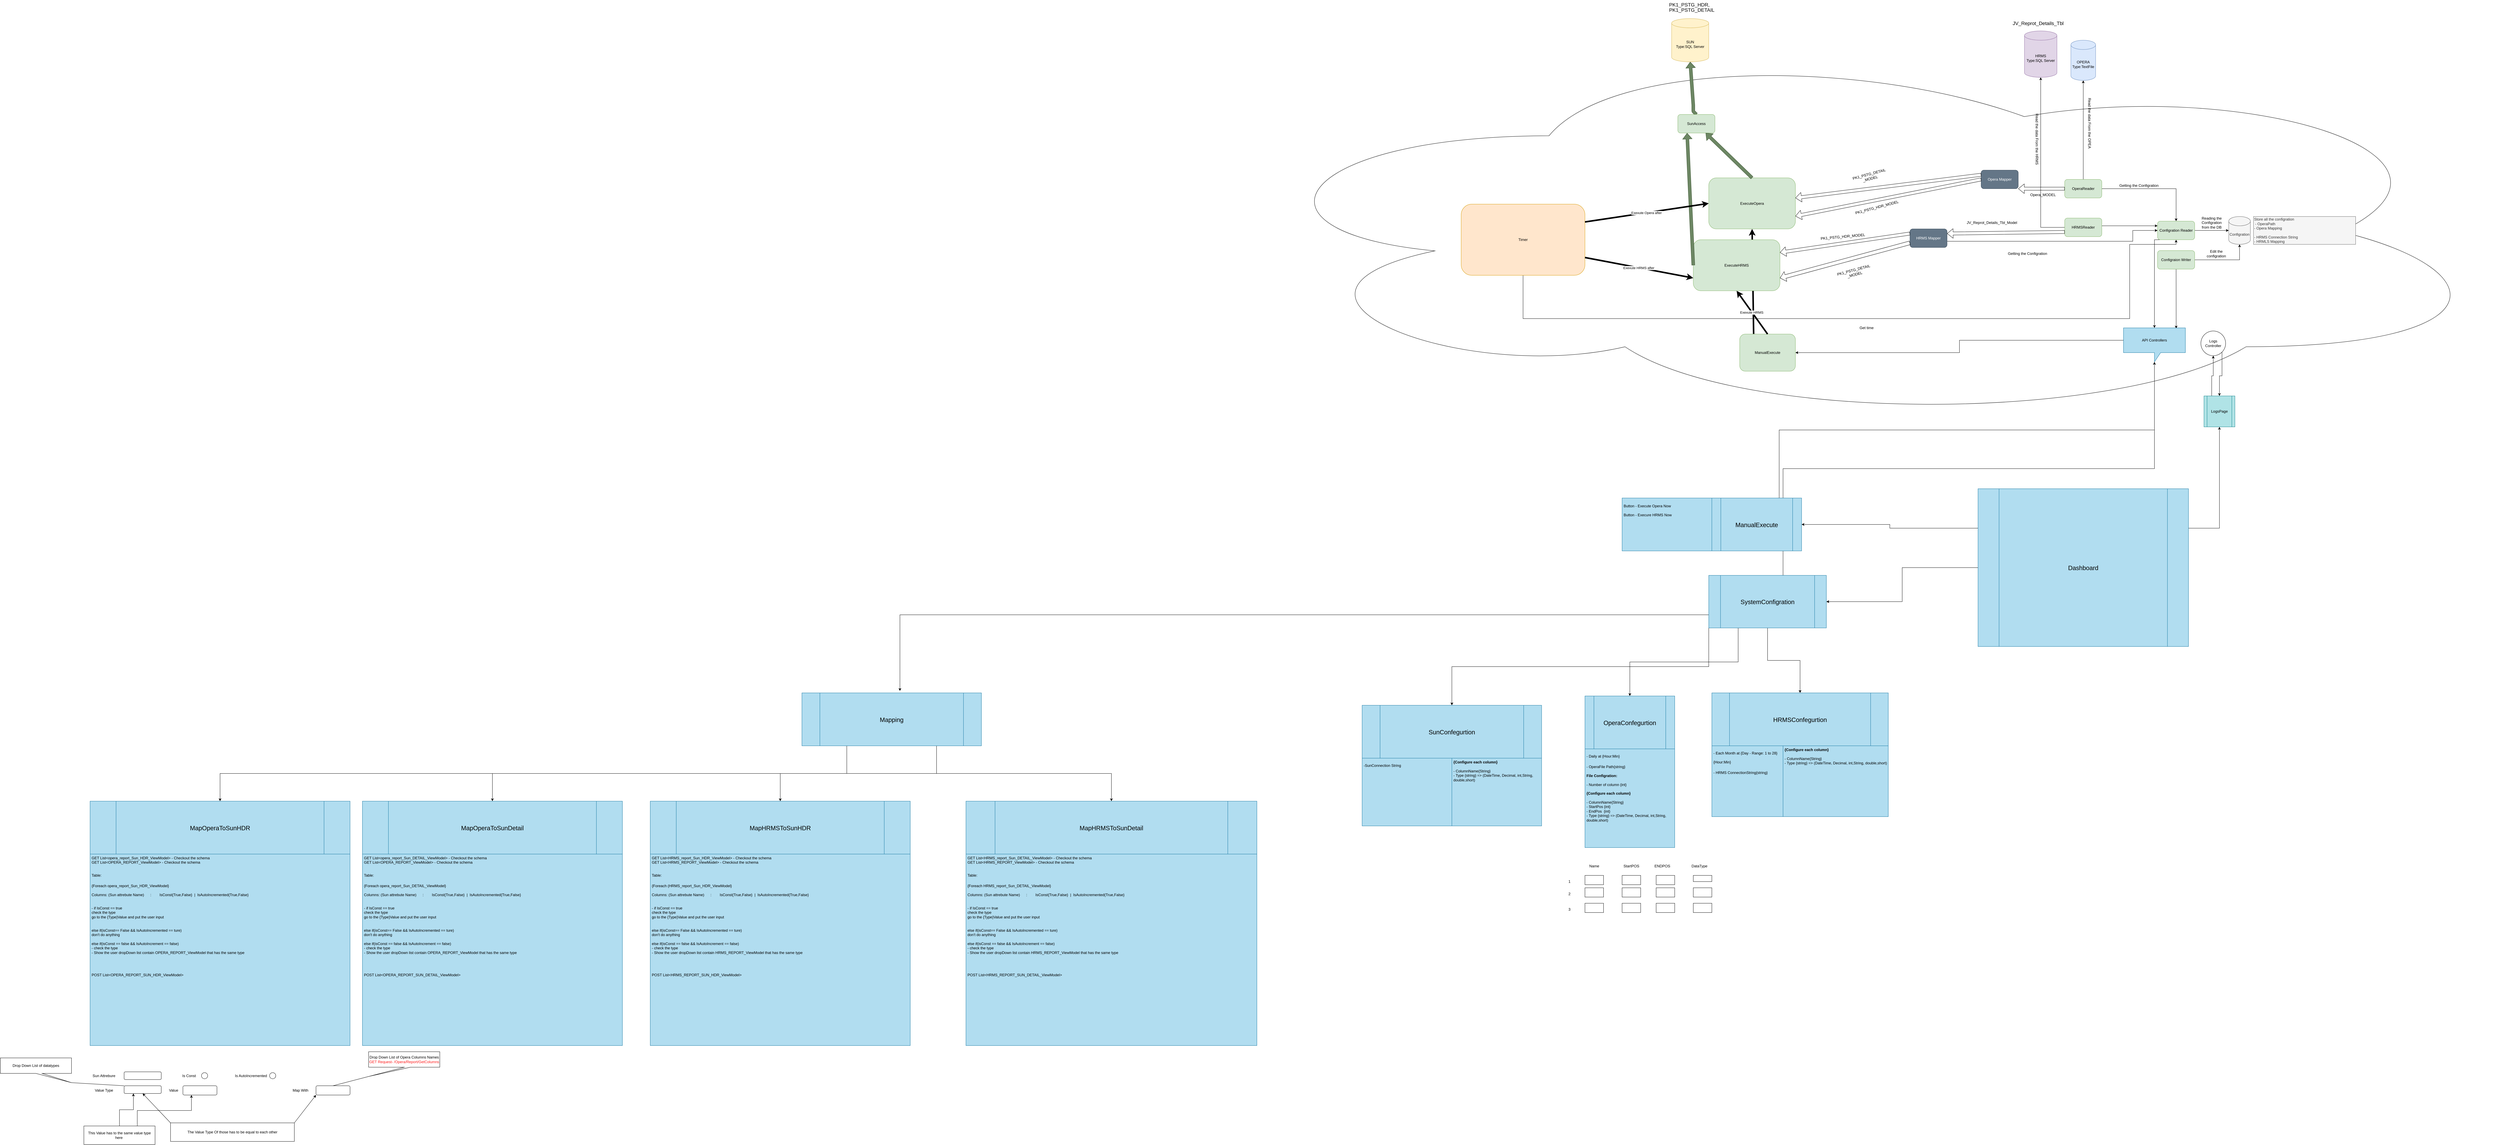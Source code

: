 <mxfile version="14.5.1" type="device"><diagram id="SkZ8xKbfMHvKanueeey8" name="Page-1"><mxGraphModel dx="11673" dy="6014" grid="1" gridSize="10" guides="1" tooltips="1" connect="1" arrows="1" fold="1" page="1" pageScale="1" pageWidth="5000" pageHeight="5000" math="0" shadow="0"><root><mxCell id="0"/><mxCell id="1" parent="0"/><mxCell id="gyoFnCKfVferiqmTyNsm-29" value="" style="ellipse;shape=cloud;whiteSpace=wrap;html=1;" parent="1" vertex="1"><mxGeometry x="-2150" y="-861" width="4095" height="1240" as="geometry"/></mxCell><mxCell id="gyoFnCKfVferiqmTyNsm-30" value="" style="endArrow=classic;html=1;strokeWidth=5;entryX=0.5;entryY=1;entryDx=0;entryDy=0;exitX=0.25;exitY=0;exitDx=0;exitDy=0;" parent="1" source="gyoFnCKfVferiqmTyNsm-91" target="gyoFnCKfVferiqmTyNsm-79" edge="1"><mxGeometry relative="1" as="geometry"><mxPoint x="-510" y="170" as="sourcePoint"/><mxPoint x="-560" y="30" as="targetPoint"/></mxGeometry></mxCell><mxCell id="gyoFnCKfVferiqmTyNsm-31" value="Exexute HRMS&amp;nbsp;" style="edgeLabel;resizable=0;html=1;align=center;verticalAlign=middle;" parent="gyoFnCKfVferiqmTyNsm-30" connectable="0" vertex="1"><mxGeometry relative="1" as="geometry"/></mxCell><mxCell id="gyoFnCKfVferiqmTyNsm-32" value="SUN&lt;br&gt;Type:SQL Server" style="shape=cylinder3;whiteSpace=wrap;html=1;boundedLbl=1;backgroundOutline=1;size=15;fillColor=#fff2cc;strokeColor=#d6b656;" parent="1" vertex="1"><mxGeometry x="-730" y="-930" width="120" height="140" as="geometry"/></mxCell><mxCell id="gyoFnCKfVferiqmTyNsm-33" value="OPERA&lt;br&gt;&lt;div style=&quot;text-align: left&quot;&gt;&lt;span&gt;Type:TextFile&lt;/span&gt;&lt;/div&gt;" style="shape=cylinder3;whiteSpace=wrap;html=1;boundedLbl=1;backgroundOutline=1;size=15;fillColor=#dae8fc;strokeColor=#6c8ebf;" parent="1" vertex="1"><mxGeometry x="560" y="-860" width="80" height="130" as="geometry"/></mxCell><mxCell id="gyoFnCKfVferiqmTyNsm-34" value="HRMS&lt;br&gt;&lt;div&gt;&lt;span&gt;Type:SQL Server&lt;/span&gt;&lt;/div&gt;" style="shape=cylinder3;whiteSpace=wrap;html=1;boundedLbl=1;backgroundOutline=1;size=15;fillColor=#e1d5e7;strokeColor=#9673a6;" parent="1" vertex="1"><mxGeometry x="410" y="-890" width="105" height="150" as="geometry"/></mxCell><mxCell id="gyoFnCKfVferiqmTyNsm-35" value="Configration" style="shape=cylinder3;whiteSpace=wrap;html=1;boundedLbl=1;backgroundOutline=1;size=15;fillColor=#f5f5f5;strokeColor=#666666;fontColor=#333333;" parent="1" vertex="1"><mxGeometry x="1070" y="-290" width="70" height="90" as="geometry"/></mxCell><mxCell id="gyoFnCKfVferiqmTyNsm-36" value="Store all the configration&lt;br&gt;&amp;nbsp;- OperaPath&lt;br&gt;- Opera Mapping&lt;br&gt;&lt;br&gt;- HRMS Connection String&lt;br&gt;- HRMLS Mapping&lt;br&gt;" style="text;html=1;strokeColor=#666666;fillColor=#f5f5f5;align=left;verticalAlign=middle;whiteSpace=wrap;rounded=0;fontColor=#333333;" parent="1" vertex="1"><mxGeometry x="1150" y="-290" width="330" height="90" as="geometry"/></mxCell><mxCell id="gyoFnCKfVferiqmTyNsm-37" value="Read the data From the OPEA&amp;nbsp;" style="text;html=1;strokeColor=none;fillColor=none;align=center;verticalAlign=middle;whiteSpace=wrap;rounded=0;rotation=90;" parent="1" vertex="1"><mxGeometry x="530" y="-600" width="180" height="20" as="geometry"/></mxCell><mxCell id="gyoFnCKfVferiqmTyNsm-38" value="Read the data From the HRMS" style="text;html=1;strokeColor=none;fillColor=none;align=center;verticalAlign=middle;whiteSpace=wrap;rounded=0;rotation=90;" parent="1" vertex="1"><mxGeometry x="310" y="-550" width="280" height="20" as="geometry"/></mxCell><mxCell id="gyoFnCKfVferiqmTyNsm-39" style="edgeStyle=orthogonalEdgeStyle;rounded=0;orthogonalLoop=1;jettySize=auto;html=1;exitX=0;exitY=0.5;exitDx=0;exitDy=0;" parent="1" source="gyoFnCKfVferiqmTyNsm-41" target="gyoFnCKfVferiqmTyNsm-33" edge="1"><mxGeometry relative="1" as="geometry"><Array as="points"><mxPoint x="540" y="-360"/></Array></mxGeometry></mxCell><mxCell id="gyoFnCKfVferiqmTyNsm-40" style="edgeStyle=orthogonalEdgeStyle;rounded=0;orthogonalLoop=1;jettySize=auto;html=1;exitX=1;exitY=0.5;exitDx=0;exitDy=0;" parent="1" source="gyoFnCKfVferiqmTyNsm-41" target="gyoFnCKfVferiqmTyNsm-45" edge="1"><mxGeometry relative="1" as="geometry"/></mxCell><mxCell id="gyoFnCKfVferiqmTyNsm-41" value="OperaReader" style="rounded=1;whiteSpace=wrap;html=1;fillColor=#d5e8d4;strokeColor=#82b366;" parent="1" vertex="1"><mxGeometry x="540" y="-410" width="120" height="60" as="geometry"/></mxCell><mxCell id="gyoFnCKfVferiqmTyNsm-42" value="Getting the Configration" style="text;html=1;strokeColor=none;fillColor=none;align=center;verticalAlign=middle;whiteSpace=wrap;rounded=0;" parent="1" vertex="1"><mxGeometry x="660" y="-400" width="240" height="20" as="geometry"/></mxCell><mxCell id="gyoFnCKfVferiqmTyNsm-43" style="edgeStyle=orthogonalEdgeStyle;rounded=0;orthogonalLoop=1;jettySize=auto;html=1;exitX=1;exitY=0.5;exitDx=0;exitDy=0;" parent="1" source="gyoFnCKfVferiqmTyNsm-45" target="gyoFnCKfVferiqmTyNsm-35" edge="1"><mxGeometry relative="1" as="geometry"/></mxCell><mxCell id="gyoFnCKfVferiqmTyNsm-44" style="edgeStyle=orthogonalEdgeStyle;rounded=0;orthogonalLoop=1;jettySize=auto;html=1;exitX=0.5;exitY=1;exitDx=0;exitDy=0;entryX=0.5;entryY=0;entryDx=0;entryDy=0;entryPerimeter=0;" parent="1" source="gyoFnCKfVferiqmTyNsm-45" target="gyoFnCKfVferiqmTyNsm-72" edge="1"><mxGeometry relative="1" as="geometry"><Array as="points"><mxPoint x="830" y="-215"/></Array></mxGeometry></mxCell><mxCell id="gyoFnCKfVferiqmTyNsm-45" value="Configration Reader" style="rounded=1;whiteSpace=wrap;html=1;fillColor=#d5e8d4;strokeColor=#82b366;" parent="1" vertex="1"><mxGeometry x="840" y="-275" width="120" height="60" as="geometry"/></mxCell><mxCell id="gyoFnCKfVferiqmTyNsm-46" value="Reading the Configration from the DB" style="text;html=1;strokeColor=none;fillColor=none;align=center;verticalAlign=middle;whiteSpace=wrap;rounded=0;" parent="1" vertex="1"><mxGeometry x="980" y="-280" width="70" height="20" as="geometry"/></mxCell><mxCell id="gyoFnCKfVferiqmTyNsm-47" style="edgeStyle=orthogonalEdgeStyle;rounded=0;orthogonalLoop=1;jettySize=auto;html=1;exitX=1;exitY=0.5;exitDx=0;exitDy=0;entryX=0.5;entryY=1;entryDx=0;entryDy=0;entryPerimeter=0;" parent="1" source="gyoFnCKfVferiqmTyNsm-49" target="gyoFnCKfVferiqmTyNsm-35" edge="1"><mxGeometry relative="1" as="geometry"/></mxCell><mxCell id="gyoFnCKfVferiqmTyNsm-48" style="edgeStyle=none;rounded=0;orthogonalLoop=1;jettySize=auto;html=1;exitX=0.5;exitY=1;exitDx=0;exitDy=0;entryX=0.851;entryY=0.017;entryDx=0;entryDy=0;entryPerimeter=0;" parent="1" source="gyoFnCKfVferiqmTyNsm-49" target="gyoFnCKfVferiqmTyNsm-72" edge="1"><mxGeometry relative="1" as="geometry"/></mxCell><mxCell id="gyoFnCKfVferiqmTyNsm-49" value="Configraion Writer" style="rounded=1;whiteSpace=wrap;html=1;fillColor=#d5e8d4;strokeColor=#82b366;" parent="1" vertex="1"><mxGeometry x="840" y="-180" width="120" height="60" as="geometry"/></mxCell><mxCell id="gyoFnCKfVferiqmTyNsm-50" value="Edit the configration" style="text;html=1;strokeColor=none;fillColor=none;align=center;verticalAlign=middle;whiteSpace=wrap;rounded=0;" parent="1" vertex="1"><mxGeometry x="1010" y="-180" width="40" height="20" as="geometry"/></mxCell><mxCell id="gyoFnCKfVferiqmTyNsm-51" style="edgeStyle=orthogonalEdgeStyle;rounded=0;orthogonalLoop=1;jettySize=auto;html=1;exitX=1;exitY=0.5;exitDx=0;exitDy=0;entryX=0;entryY=0.25;entryDx=0;entryDy=0;" parent="1" source="gyoFnCKfVferiqmTyNsm-53" target="gyoFnCKfVferiqmTyNsm-45" edge="1"><mxGeometry relative="1" as="geometry"><Array as="points"><mxPoint x="660" y="-260"/></Array></mxGeometry></mxCell><mxCell id="gyoFnCKfVferiqmTyNsm-52" style="edgeStyle=orthogonalEdgeStyle;rounded=0;orthogonalLoop=1;jettySize=auto;html=1;exitX=0;exitY=0.5;exitDx=0;exitDy=0;" parent="1" source="gyoFnCKfVferiqmTyNsm-53" target="gyoFnCKfVferiqmTyNsm-34" edge="1"><mxGeometry relative="1" as="geometry"/></mxCell><mxCell id="gyoFnCKfVferiqmTyNsm-53" value="HRMSReader" style="rounded=1;whiteSpace=wrap;html=1;fillColor=#d5e8d4;strokeColor=#82b366;" parent="1" vertex="1"><mxGeometry x="540" y="-285" width="120" height="60" as="geometry"/></mxCell><mxCell id="gyoFnCKfVferiqmTyNsm-54" value="" style="shape=flexArrow;endArrow=classic;html=1;exitX=0;exitY=0.75;exitDx=0;exitDy=0;entryX=1;entryY=0.25;entryDx=0;entryDy=0;" parent="1" source="gyoFnCKfVferiqmTyNsm-53" target="gyoFnCKfVferiqmTyNsm-56" edge="1"><mxGeometry width="50" height="50" relative="1" as="geometry"><mxPoint x="640" y="-20" as="sourcePoint"/><mxPoint x="290" y="-150" as="targetPoint"/></mxGeometry></mxCell><mxCell id="gyoFnCKfVferiqmTyNsm-55" style="edgeStyle=orthogonalEdgeStyle;rounded=0;orthogonalLoop=1;jettySize=auto;html=1;exitX=1;exitY=0.5;exitDx=0;exitDy=0;entryX=0;entryY=0.5;entryDx=0;entryDy=0;" parent="1" source="gyoFnCKfVferiqmTyNsm-56" target="gyoFnCKfVferiqmTyNsm-45" edge="1"><mxGeometry relative="1" as="geometry"><Array as="points"><mxPoint x="160" y="-210"/><mxPoint x="760" y="-210"/><mxPoint x="760" y="-245"/></Array></mxGeometry></mxCell><mxCell id="gyoFnCKfVferiqmTyNsm-56" value="HRMS Mapper" style="rounded=1;whiteSpace=wrap;html=1;fillColor=#647687;strokeColor=#314354;fontColor=#ffffff;" parent="1" vertex="1"><mxGeometry x="40" y="-250" width="120" height="60" as="geometry"/></mxCell><mxCell id="gyoFnCKfVferiqmTyNsm-57" value="" style="shape=flexArrow;endArrow=classic;html=1;exitX=0;exitY=0.5;exitDx=0;exitDy=0;entryX=1;entryY=1;entryDx=0;entryDy=0;" parent="1" source="gyoFnCKfVferiqmTyNsm-41" target="gyoFnCKfVferiqmTyNsm-64" edge="1"><mxGeometry width="50" height="50" relative="1" as="geometry"><mxPoint x="370" y="-70" as="sourcePoint"/><mxPoint x="390" y="-680" as="targetPoint"/></mxGeometry></mxCell><mxCell id="gyoFnCKfVferiqmTyNsm-58" value="&lt;span style=&quot;line-height: 107% ; font-family: &amp;#34;calibri&amp;#34; , sans-serif&quot;&gt;&lt;font style=&quot;font-size: 12px&quot;&gt;JV_Reprot_Details_Tbl_Model&lt;/font&gt;&lt;/span&gt;" style="text;html=1;strokeColor=none;fillColor=none;align=center;verticalAlign=middle;whiteSpace=wrap;rounded=0;rotation=0;" parent="1" vertex="1"><mxGeometry x="210" y="-280" width="190" height="20" as="geometry"/></mxCell><mxCell id="gyoFnCKfVferiqmTyNsm-59" value="Getting the Configration" style="text;html=1;strokeColor=none;fillColor=none;align=center;verticalAlign=middle;whiteSpace=wrap;rounded=0;" parent="1" vertex="1"><mxGeometry x="300" y="-180" width="240" height="20" as="geometry"/></mxCell><mxCell id="gyoFnCKfVferiqmTyNsm-60" value="&lt;span style=&quot;line-height: 107% ; font-family: &amp;#34;calibri&amp;#34; , sans-serif&quot;&gt;&lt;font style=&quot;font-size: 12px&quot;&gt;PK1_PSTG_HDR_MODEL&amp;nbsp;&lt;/font&gt;&lt;/span&gt;" style="text;html=1;strokeColor=none;fillColor=none;align=center;verticalAlign=middle;whiteSpace=wrap;rounded=0;rotation=-5;" parent="1" vertex="1"><mxGeometry x="-240" y="-235" width="130" height="20" as="geometry"/></mxCell><mxCell id="gyoFnCKfVferiqmTyNsm-61" value="" style="shape=flexArrow;endArrow=classic;html=1;exitX=0;exitY=0.25;exitDx=0;exitDy=0;entryX=1;entryY=0.25;entryDx=0;entryDy=0;" parent="1" source="gyoFnCKfVferiqmTyNsm-56" target="gyoFnCKfVferiqmTyNsm-82" edge="1"><mxGeometry width="50" height="50" relative="1" as="geometry"><mxPoint x="70" y="-90" as="sourcePoint"/><mxPoint x="-300" y="-206.239" as="targetPoint"/></mxGeometry></mxCell><mxCell id="gyoFnCKfVferiqmTyNsm-62" value="" style="shape=flexArrow;endArrow=classic;html=1;width=12;endSize=5.67;exitX=0;exitY=0.75;exitDx=0;exitDy=0;entryX=1;entryY=0.75;entryDx=0;entryDy=0;" parent="1" source="gyoFnCKfVferiqmTyNsm-56" target="gyoFnCKfVferiqmTyNsm-82" edge="1"><mxGeometry width="50" height="50" relative="1" as="geometry"><mxPoint x="-10" y="-100" as="sourcePoint"/><mxPoint x="-300" y="-90" as="targetPoint"/></mxGeometry></mxCell><mxCell id="gyoFnCKfVferiqmTyNsm-63" value="&lt;span style=&quot;line-height: 107% ; font-family: &amp;#34;calibri&amp;#34; , sans-serif&quot;&gt;PK1_PSTG_DETAIL _MODEL&lt;/span&gt;" style="text;html=1;strokeColor=none;fillColor=none;align=center;verticalAlign=middle;whiteSpace=wrap;rounded=0;rotation=-15;" parent="1" vertex="1"><mxGeometry x="-210" y="-120" width="140" height="20" as="geometry"/></mxCell><mxCell id="gyoFnCKfVferiqmTyNsm-64" value="Opera Mapper" style="rounded=1;whiteSpace=wrap;html=1;fillColor=#647687;strokeColor=#314354;fontColor=#ffffff;" parent="1" vertex="1"><mxGeometry x="270" y="-440" width="120" height="60" as="geometry"/></mxCell><mxCell id="gyoFnCKfVferiqmTyNsm-65" value="Opera_MODEL" style="text;html=1;strokeColor=none;fillColor=none;align=center;verticalAlign=middle;whiteSpace=wrap;rounded=0;" parent="1" vertex="1"><mxGeometry x="425" y="-370" width="90" height="20" as="geometry"/></mxCell><mxCell id="gyoFnCKfVferiqmTyNsm-66" value="" style="shape=flexArrow;endArrow=classic;html=1;exitX=0;exitY=0.5;exitDx=0;exitDy=0;entryX=1;entryY=0.75;entryDx=0;entryDy=0;" parent="1" source="gyoFnCKfVferiqmTyNsm-64" target="gyoFnCKfVferiqmTyNsm-79" edge="1"><mxGeometry width="50" height="50" relative="1" as="geometry"><mxPoint x="325" y="-558.12" as="sourcePoint"/><mxPoint x="-300" y="-250" as="targetPoint"/></mxGeometry></mxCell><mxCell id="gyoFnCKfVferiqmTyNsm-67" value="&lt;span style=&quot;line-height: 107% ; font-family: &amp;#34;calibri&amp;#34; , sans-serif&quot;&gt;&lt;font style=&quot;font-size: 12px&quot;&gt;PK1_PSTG_HDR_MODEL&amp;nbsp;&lt;/font&gt;&lt;/span&gt;" style="text;html=1;strokeColor=none;fillColor=none;align=center;verticalAlign=middle;whiteSpace=wrap;rounded=0;rotation=-15;" parent="1" vertex="1"><mxGeometry x="-130" y="-330" width="130" height="20" as="geometry"/></mxCell><mxCell id="gyoFnCKfVferiqmTyNsm-68" value="" style="endArrow=classic;html=1;exitX=0;exitY=0.25;exitDx=0;exitDy=0;shape=flexArrow;" parent="1" source="gyoFnCKfVferiqmTyNsm-64" target="gyoFnCKfVferiqmTyNsm-79" edge="1"><mxGeometry width="50" height="50" relative="1" as="geometry"><mxPoint x="340" y="-615" as="sourcePoint"/><mxPoint x="-300" y="-334.24" as="targetPoint"/></mxGeometry></mxCell><mxCell id="gyoFnCKfVferiqmTyNsm-69" value="&lt;span style=&quot;line-height: 107% ; font-family: &amp;#34;calibri&amp;#34; , sans-serif&quot;&gt;PK1_PSTG_DETAIL _MODEL&lt;/span&gt;" style="text;html=1;strokeColor=none;fillColor=none;align=center;verticalAlign=middle;whiteSpace=wrap;rounded=0;rotation=-15;" parent="1" vertex="1"><mxGeometry x="-160" y="-430" width="140" height="20" as="geometry"/></mxCell><mxCell id="gyoFnCKfVferiqmTyNsm-70" value="" style="shape=flexArrow;endArrow=classic;html=1;fillColor=#6d8764;strokeColor=#3A5431;entryX=0.5;entryY=1;entryDx=0;entryDy=0;entryPerimeter=0;exitX=0.5;exitY=0;exitDx=0;exitDy=0;" parent="1" source="gyoFnCKfVferiqmTyNsm-80" target="gyoFnCKfVferiqmTyNsm-32" edge="1"><mxGeometry width="50" height="50" relative="1" as="geometry"><mxPoint x="-620" y="-640" as="sourcePoint"/><mxPoint x="-870" y="-420" as="targetPoint"/><Array as="points"><mxPoint x="-660" y="-630"/><mxPoint x="-660" y="-650"/></Array></mxGeometry></mxCell><mxCell id="gyoFnCKfVferiqmTyNsm-71" style="edgeStyle=orthogonalEdgeStyle;rounded=0;orthogonalLoop=1;jettySize=auto;html=1;exitX=0;exitY=0;exitDx=0;exitDy=40;exitPerimeter=0;entryX=1;entryY=0.5;entryDx=0;entryDy=0;" parent="1" source="gyoFnCKfVferiqmTyNsm-72" target="gyoFnCKfVferiqmTyNsm-91" edge="1"><mxGeometry relative="1" as="geometry"/></mxCell><mxCell id="gyoFnCKfVferiqmTyNsm-72" value="API Controllers" style="shape=callout;whiteSpace=wrap;html=1;perimeter=calloutPerimeter;fillColor=#b1ddf0;strokeColor=#10739e;" parent="1" vertex="1"><mxGeometry x="730" y="70" width="200" height="110" as="geometry"/></mxCell><mxCell id="gyoFnCKfVferiqmTyNsm-73" style="edgeStyle=orthogonalEdgeStyle;rounded=0;orthogonalLoop=1;jettySize=auto;html=1;exitX=0.25;exitY=0;exitDx=0;exitDy=0;entryX=0.5;entryY=1;entryDx=0;entryDy=0;" parent="1" source="gyoFnCKfVferiqmTyNsm-74" target="gyoFnCKfVferiqmTyNsm-76" edge="1"><mxGeometry relative="1" as="geometry"/></mxCell><mxCell id="gyoFnCKfVferiqmTyNsm-74" value="LogsPage" style="shape=process;whiteSpace=wrap;html=1;backgroundOutline=1;fillColor=#b0e3e6;strokeColor=#0e8088;" parent="1" vertex="1"><mxGeometry x="990" y="290" width="100" height="100" as="geometry"/></mxCell><mxCell id="gyoFnCKfVferiqmTyNsm-75" style="edgeStyle=orthogonalEdgeStyle;rounded=0;orthogonalLoop=1;jettySize=auto;html=1;exitX=1;exitY=1;exitDx=0;exitDy=0;" parent="1" source="gyoFnCKfVferiqmTyNsm-76" target="gyoFnCKfVferiqmTyNsm-74" edge="1"><mxGeometry relative="1" as="geometry"/></mxCell><mxCell id="gyoFnCKfVferiqmTyNsm-76" value="Logs Controller" style="ellipse;whiteSpace=wrap;html=1;aspect=fixed;" parent="1" vertex="1"><mxGeometry x="980" y="80" width="80" height="80" as="geometry"/></mxCell><mxCell id="gyoFnCKfVferiqmTyNsm-77" style="edgeStyle=orthogonalEdgeStyle;rounded=0;orthogonalLoop=1;jettySize=auto;html=1;exitX=0.5;exitY=1;exitDx=0;exitDy=0;entryX=0.5;entryY=1;entryDx=0;entryDy=0;" parent="1" source="gyoFnCKfVferiqmTyNsm-78" target="gyoFnCKfVferiqmTyNsm-45" edge="1"><mxGeometry relative="1" as="geometry"><Array as="points"><mxPoint x="-1210" y="40"/><mxPoint x="750" y="40"/><mxPoint x="750" y="-200"/><mxPoint x="900" y="-200"/></Array></mxGeometry></mxCell><mxCell id="gyoFnCKfVferiqmTyNsm-78" value="Timer" style="rounded=1;whiteSpace=wrap;html=1;fillColor=#ffe6cc;strokeColor=#d79b00;" parent="1" vertex="1"><mxGeometry x="-1410" y="-330" width="400" height="230" as="geometry"/></mxCell><mxCell id="gyoFnCKfVferiqmTyNsm-79" value="ExecuteOpera" style="rounded=1;whiteSpace=wrap;html=1;fillColor=#d5e8d4;strokeColor=#82b366;" parent="1" vertex="1"><mxGeometry x="-610" y="-415" width="280" height="165" as="geometry"/></mxCell><mxCell id="gyoFnCKfVferiqmTyNsm-80" value="SunAccess" style="rounded=1;whiteSpace=wrap;html=1;fillColor=#d5e8d4;strokeColor=#82b366;" parent="1" vertex="1"><mxGeometry x="-710" y="-620" width="120" height="60" as="geometry"/></mxCell><mxCell id="gyoFnCKfVferiqmTyNsm-81" value="" style="shape=flexArrow;endArrow=classic;html=1;fillColor=#6d8764;strokeColor=#3A5431;entryX=0.75;entryY=1;entryDx=0;entryDy=0;exitX=0.5;exitY=0;exitDx=0;exitDy=0;" parent="1" source="gyoFnCKfVferiqmTyNsm-79" target="gyoFnCKfVferiqmTyNsm-80" edge="1"><mxGeometry width="50" height="50" relative="1" as="geometry"><mxPoint x="-500" y="-430" as="sourcePoint"/><mxPoint x="-500" y="-600" as="targetPoint"/></mxGeometry></mxCell><mxCell id="gyoFnCKfVferiqmTyNsm-82" value="ExecuteHRMS" style="rounded=1;whiteSpace=wrap;html=1;fillColor=#d5e8d4;strokeColor=#82b366;" parent="1" vertex="1"><mxGeometry x="-660" y="-215" width="280" height="165" as="geometry"/></mxCell><mxCell id="gyoFnCKfVferiqmTyNsm-83" value="" style="shape=flexArrow;endArrow=classic;html=1;fillColor=#6d8764;strokeColor=#3A5431;entryX=0.25;entryY=1;entryDx=0;entryDy=0;exitX=0;exitY=0.5;exitDx=0;exitDy=0;" parent="1" source="gyoFnCKfVferiqmTyNsm-82" target="gyoFnCKfVferiqmTyNsm-80" edge="1"><mxGeometry width="50" height="50" relative="1" as="geometry"><mxPoint x="-610" y="-150" as="sourcePoint"/><mxPoint x="-760" y="-295" as="targetPoint"/></mxGeometry></mxCell><mxCell id="gyoFnCKfVferiqmTyNsm-84" value="" style="endArrow=classic;html=1;strokeWidth=5;entryX=0;entryY=0.5;entryDx=0;entryDy=0;exitX=1;exitY=0.25;exitDx=0;exitDy=0;" parent="1" source="gyoFnCKfVferiqmTyNsm-78" target="gyoFnCKfVferiqmTyNsm-79" edge="1"><mxGeometry relative="1" as="geometry"><mxPoint x="-880" y="-240" as="sourcePoint"/><mxPoint x="-780" y="-240" as="targetPoint"/></mxGeometry></mxCell><mxCell id="gyoFnCKfVferiqmTyNsm-85" value="Exexute Opera after&amp;nbsp;" style="edgeLabel;resizable=0;html=1;align=center;verticalAlign=middle;" parent="gyoFnCKfVferiqmTyNsm-84" connectable="0" vertex="1"><mxGeometry relative="1" as="geometry"/></mxCell><mxCell id="gyoFnCKfVferiqmTyNsm-86" value="" style="endArrow=classic;html=1;strokeWidth=5;entryX=0;entryY=0.75;entryDx=0;entryDy=0;exitX=1;exitY=0.75;exitDx=0;exitDy=0;" parent="1" source="gyoFnCKfVferiqmTyNsm-78" target="gyoFnCKfVferiqmTyNsm-82" edge="1"><mxGeometry relative="1" as="geometry"><mxPoint x="-1020" y="-190" as="sourcePoint"/><mxPoint x="-620.0" y="-172.5" as="targetPoint"/></mxGeometry></mxCell><mxCell id="gyoFnCKfVferiqmTyNsm-87" value="Exexute HRMS after&amp;nbsp;" style="edgeLabel;resizable=0;html=1;align=center;verticalAlign=middle;" parent="gyoFnCKfVferiqmTyNsm-86" connectable="0" vertex="1"><mxGeometry relative="1" as="geometry"/></mxCell><mxCell id="5uANZd_QHqIU4_mtOagt-2" style="edgeStyle=orthogonalEdgeStyle;rounded=0;orthogonalLoop=1;jettySize=auto;html=1;exitX=1;exitY=0.25;exitDx=0;exitDy=0;entryX=0.5;entryY=1;entryDx=0;entryDy=0;" parent="1" source="gyoFnCKfVferiqmTyNsm-89" target="gyoFnCKfVferiqmTyNsm-74" edge="1"><mxGeometry relative="1" as="geometry"/></mxCell><mxCell id="5uANZd_QHqIU4_mtOagt-3" style="edgeStyle=orthogonalEdgeStyle;rounded=0;orthogonalLoop=1;jettySize=auto;html=1;exitX=0;exitY=0.5;exitDx=0;exitDy=0;entryX=1;entryY=0.5;entryDx=0;entryDy=0;" parent="1" source="gyoFnCKfVferiqmTyNsm-89" target="5uANZd_QHqIU4_mtOagt-1" edge="1"><mxGeometry relative="1" as="geometry"/></mxCell><mxCell id="5uANZd_QHqIU4_mtOagt-5" style="edgeStyle=orthogonalEdgeStyle;rounded=0;orthogonalLoop=1;jettySize=auto;html=1;exitX=0;exitY=0.25;exitDx=0;exitDy=0;" parent="1" source="gyoFnCKfVferiqmTyNsm-89" target="5uANZd_QHqIU4_mtOagt-6" edge="1"><mxGeometry relative="1" as="geometry"><mxPoint x="-270" y="680" as="targetPoint"/></mxGeometry></mxCell><mxCell id="gyoFnCKfVferiqmTyNsm-89" value="&lt;font style=&quot;font-size: 20px&quot;&gt;Dashboard&lt;/font&gt;" style="shape=process;whiteSpace=wrap;html=1;backgroundOutline=1;fillColor=#b1ddf0;strokeColor=#10739e;" parent="1" vertex="1"><mxGeometry x="260" y="590" width="680" height="510" as="geometry"/></mxCell><mxCell id="gyoFnCKfVferiqmTyNsm-90" style="edgeStyle=orthogonalEdgeStyle;rounded=0;jumpSize=8;orthogonalLoop=1;jettySize=auto;html=1;exitX=0.5;exitY=1;exitDx=0;exitDy=0;strokeWidth=5;" parent="1" edge="1"><mxGeometry relative="1" as="geometry"><mxPoint x="-535" y="-760" as="sourcePoint"/><mxPoint x="-535" y="-760" as="targetPoint"/></mxGeometry></mxCell><mxCell id="gyoFnCKfVferiqmTyNsm-91" value="ManualExecute" style="rounded=1;whiteSpace=wrap;html=1;fillColor=#d5e8d4;strokeColor=#82b366;" parent="1" vertex="1"><mxGeometry x="-510" y="90" width="180" height="120" as="geometry"/></mxCell><mxCell id="gyoFnCKfVferiqmTyNsm-92" value="&lt;font face=&quot;calibri, sans-serif&quot;&gt;Get time&lt;br&gt;&lt;/font&gt;" style="text;html=1;strokeColor=none;fillColor=none;align=center;verticalAlign=middle;whiteSpace=wrap;rounded=0;rotation=0;" parent="1" vertex="1"><mxGeometry x="-170" y="60" width="140" height="20" as="geometry"/></mxCell><mxCell id="gyoFnCKfVferiqmTyNsm-93" value="" style="endArrow=classic;html=1;strokeWidth=5;entryX=0.5;entryY=1;entryDx=0;entryDy=0;exitX=0.5;exitY=0;exitDx=0;exitDy=0;" parent="1" source="gyoFnCKfVferiqmTyNsm-91" target="gyoFnCKfVferiqmTyNsm-82" edge="1"><mxGeometry relative="1" as="geometry"><mxPoint x="-800" y="40" as="sourcePoint"/><mxPoint x="-450" y="106.25" as="targetPoint"/></mxGeometry></mxCell><mxCell id="gyoFnCKfVferiqmTyNsm-94" value="Exexute HRMS&amp;nbsp;" style="edgeLabel;resizable=0;html=1;align=center;verticalAlign=middle;" parent="gyoFnCKfVferiqmTyNsm-93" connectable="0" vertex="1"><mxGeometry relative="1" as="geometry"/></mxCell><mxCell id="gyoFnCKfVferiqmTyNsm-155" value="&lt;span style=&quot;font-size: 12.0pt ; line-height: 107% ; font-family: &amp;quot;calibri&amp;quot; , sans-serif&quot;&gt;JV_Reprot_Details_Tbl&lt;/span&gt;" style="text;whiteSpace=wrap;html=1;" parent="1" vertex="1"><mxGeometry x="370" y="-930" width="170" height="30" as="geometry"/></mxCell><mxCell id="gyoFnCKfVferiqmTyNsm-156" value="&lt;span style=&quot;font-size: 12.0pt ; line-height: 107% ; font-family: &amp;quot;calibri&amp;quot; , sans-serif&quot;&gt;PK1_PSTG_HDR,&#10;PK1_PSTG_DETAIL&lt;/span&gt;" style="text;whiteSpace=wrap;html=1;" parent="1" vertex="1"><mxGeometry x="-740" y="-990" width="140" height="50" as="geometry"/></mxCell><mxCell id="5uANZd_QHqIU4_mtOagt-7" style="edgeStyle=orthogonalEdgeStyle;rounded=0;orthogonalLoop=1;jettySize=auto;html=1;exitX=0.25;exitY=1;exitDx=0;exitDy=0;entryX=0.5;entryY=0;entryDx=0;entryDy=0;" parent="1" source="5uANZd_QHqIU4_mtOagt-1" target="5uANZd_QHqIU4_mtOagt-8" edge="1"><mxGeometry relative="1" as="geometry"><mxPoint x="-840" y="1160" as="targetPoint"/></mxGeometry></mxCell><mxCell id="5uANZd_QHqIU4_mtOagt-10" style="edgeStyle=orthogonalEdgeStyle;rounded=0;orthogonalLoop=1;jettySize=auto;html=1;exitX=0.5;exitY=1;exitDx=0;exitDy=0;" parent="1" source="5uANZd_QHqIU4_mtOagt-1" target="5uANZd_QHqIU4_mtOagt-9" edge="1"><mxGeometry relative="1" as="geometry"/></mxCell><mxCell id="5uANZd_QHqIU4_mtOagt-16" style="edgeStyle=orthogonalEdgeStyle;rounded=0;orthogonalLoop=1;jettySize=auto;html=1;exitX=0.75;exitY=0;exitDx=0;exitDy=0;" parent="1" source="5uANZd_QHqIU4_mtOagt-1" edge="1"><mxGeometry relative="1" as="geometry"><mxPoint x="830" y="180" as="targetPoint"/><Array as="points"><mxPoint x="-370" y="870"/><mxPoint x="-370" y="525"/><mxPoint x="830" y="525"/></Array></mxGeometry></mxCell><mxCell id="I03o4cCAvrZlsz8S53Eq-2" style="edgeStyle=orthogonalEdgeStyle;rounded=0;orthogonalLoop=1;jettySize=auto;html=1;exitX=0;exitY=1;exitDx=0;exitDy=0;entryX=0.5;entryY=0;entryDx=0;entryDy=0;" parent="1" source="5uANZd_QHqIU4_mtOagt-1" target="I03o4cCAvrZlsz8S53Eq-1" edge="1"><mxGeometry relative="1" as="geometry"/></mxCell><mxCell id="NhqJJwPd2hJypzERFF24-8" style="edgeStyle=orthogonalEdgeStyle;rounded=0;orthogonalLoop=1;jettySize=auto;html=1;exitX=0;exitY=0.75;exitDx=0;exitDy=0;entryX=0.546;entryY=-0.037;entryDx=0;entryDy=0;entryPerimeter=0;" parent="1" source="5uANZd_QHqIU4_mtOagt-1" target="NhqJJwPd2hJypzERFF24-3" edge="1"><mxGeometry relative="1" as="geometry"/></mxCell><mxCell id="5uANZd_QHqIU4_mtOagt-1" value="&lt;font style=&quot;font-size: 20px&quot;&gt;SystemConfigration&lt;/font&gt;" style="shape=process;whiteSpace=wrap;html=1;backgroundOutline=1;fillColor=#b1ddf0;strokeColor=#10739e;" parent="1" vertex="1"><mxGeometry x="-610" y="870" width="380" height="170" as="geometry"/></mxCell><mxCell id="5uANZd_QHqIU4_mtOagt-15" style="edgeStyle=orthogonalEdgeStyle;rounded=0;orthogonalLoop=1;jettySize=auto;html=1;exitX=0.75;exitY=0;exitDx=0;exitDy=0;entryX=0;entryY=0;entryDx=100;entryDy=110;entryPerimeter=0;" parent="1" source="5uANZd_QHqIU4_mtOagt-6" target="gyoFnCKfVferiqmTyNsm-72" edge="1"><mxGeometry relative="1" as="geometry"/></mxCell><mxCell id="5uANZd_QHqIU4_mtOagt-6" value="&lt;font style=&quot;font-size: 20px&quot;&gt;ManualExecute&lt;/font&gt;" style="shape=process;whiteSpace=wrap;html=1;backgroundOutline=1;fillColor=#b1ddf0;strokeColor=#10739e;" parent="1" vertex="1"><mxGeometry x="-600" y="620" width="290" height="171" as="geometry"/></mxCell><mxCell id="5uANZd_QHqIU4_mtOagt-8" value="&lt;font style=&quot;font-size: 20px&quot;&gt;OperaConfegurtion&lt;/font&gt;" style="shape=process;whiteSpace=wrap;html=1;backgroundOutline=1;fillColor=#b1ddf0;strokeColor=#10739e;" parent="1" vertex="1"><mxGeometry x="-1010" y="1260" width="290" height="171" as="geometry"/></mxCell><mxCell id="5uANZd_QHqIU4_mtOagt-9" value="&lt;font style=&quot;font-size: 20px&quot;&gt;HRMSConfegurtion&lt;/font&gt;" style="shape=process;whiteSpace=wrap;html=1;backgroundOutline=1;fillColor=#b1ddf0;strokeColor=#10739e;" parent="1" vertex="1"><mxGeometry x="-600" y="1250" width="570" height="171" as="geometry"/></mxCell><mxCell id="5uANZd_QHqIU4_mtOagt-12" value="&lt;h1&gt;&lt;span style=&quot;font-size: 12px ; font-weight: normal&quot;&gt;- Daily at {Hour:Min}&amp;nbsp;&lt;/span&gt;&lt;br&gt;&lt;/h1&gt;&lt;div&gt;&lt;span style=&quot;font-size: 12px ; font-weight: normal&quot;&gt;- OperaFile Path{string}&lt;/span&gt;&lt;/div&gt;&lt;div&gt;&lt;br&gt;&lt;/div&gt;&lt;div&gt;&lt;b&gt;File Configration:&lt;/b&gt;&lt;/div&gt;&lt;div&gt;&lt;b&gt;&lt;br&gt;&lt;/b&gt;&lt;/div&gt;&lt;div&gt;- Number of column {int}&lt;/div&gt;&lt;div&gt;&lt;br&gt;&lt;/div&gt;&lt;div&gt;&lt;b&gt;{Configure each column}&lt;/b&gt;&lt;/div&gt;&lt;div&gt;&lt;b&gt;&lt;br&gt;&lt;/b&gt;&lt;/div&gt;&lt;div&gt;- ColumnName{String}&lt;/div&gt;&lt;div&gt;- StartPos {int}&lt;/div&gt;&lt;div&gt;- EndPos&amp;nbsp; {int}&lt;/div&gt;- Type {string} =&amp;gt; (DateTime, Decimal, int,String, double,short)" style="text;html=1;strokeColor=#10739e;fillColor=#b1ddf0;spacing=5;spacingTop=-20;whiteSpace=wrap;overflow=hidden;rounded=0;" parent="1" vertex="1"><mxGeometry x="-1010" y="1431" width="290" height="319" as="geometry"/></mxCell><mxCell id="5uANZd_QHqIU4_mtOagt-13" value="&lt;h1&gt;&lt;span style=&quot;font-size: 12px ; font-weight: normal&quot;&gt;- Each Month at {Day - Range: 1 to 28} {Hour:Min}&lt;/span&gt;&lt;br&gt;&lt;/h1&gt;&lt;div&gt;&lt;span style=&quot;font-size: 12px ; font-weight: normal&quot;&gt;- HRMS ConnectionString{string}&lt;/span&gt;&lt;/div&gt;&lt;div&gt;&lt;br&gt;&lt;/div&gt;&lt;div&gt;&lt;br&gt;&lt;/div&gt;" style="text;html=1;strokeColor=#10739e;fillColor=#b1ddf0;spacing=5;spacingTop=-20;whiteSpace=wrap;overflow=hidden;rounded=0;" parent="1" vertex="1"><mxGeometry x="-600" y="1421" width="230" height="229" as="geometry"/></mxCell><mxCell id="5uANZd_QHqIU4_mtOagt-14" value="&lt;br&gt;&lt;br&gt;Button - Execute Opera Now&lt;br&gt;&lt;br&gt;Button - Execure HRMS Now" style="text;html=1;strokeColor=#10739e;fillColor=#b1ddf0;spacing=5;spacingTop=-20;whiteSpace=wrap;overflow=hidden;rounded=0;" parent="1" vertex="1"><mxGeometry x="-890" y="620" width="290" height="171" as="geometry"/></mxCell><mxCell id="5uANZd_QHqIU4_mtOagt-18" value="Name" style="text;html=1;strokeColor=none;fillColor=none;align=center;verticalAlign=middle;whiteSpace=wrap;rounded=0;" parent="1" vertex="1"><mxGeometry x="-1000" y="1800" width="40" height="20" as="geometry"/></mxCell><mxCell id="5uANZd_QHqIU4_mtOagt-19" value="StartPOS" style="text;html=1;strokeColor=none;fillColor=none;align=center;verticalAlign=middle;whiteSpace=wrap;rounded=0;" parent="1" vertex="1"><mxGeometry x="-880" y="1800" width="40" height="20" as="geometry"/></mxCell><mxCell id="5uANZd_QHqIU4_mtOagt-20" value="ENDPOS" style="text;html=1;strokeColor=none;fillColor=none;align=center;verticalAlign=middle;whiteSpace=wrap;rounded=0;" parent="1" vertex="1"><mxGeometry x="-780" y="1800" width="40" height="20" as="geometry"/></mxCell><mxCell id="5uANZd_QHqIU4_mtOagt-21" value="" style="rounded=0;whiteSpace=wrap;html=1;" parent="1" vertex="1"><mxGeometry x="-1010" y="1840" width="60" height="30" as="geometry"/></mxCell><mxCell id="5uANZd_QHqIU4_mtOagt-22" value="" style="rounded=0;whiteSpace=wrap;html=1;" parent="1" vertex="1"><mxGeometry x="-890" y="1840" width="60" height="30" as="geometry"/></mxCell><mxCell id="5uANZd_QHqIU4_mtOagt-23" value="" style="rounded=0;whiteSpace=wrap;html=1;" parent="1" vertex="1"><mxGeometry x="-780" y="1840" width="60" height="30" as="geometry"/></mxCell><mxCell id="5uANZd_QHqIU4_mtOagt-24" value="1" style="text;html=1;strokeColor=none;fillColor=none;align=center;verticalAlign=middle;whiteSpace=wrap;rounded=0;" parent="1" vertex="1"><mxGeometry x="-1080" y="1850" width="40" height="20" as="geometry"/></mxCell><mxCell id="5uANZd_QHqIU4_mtOagt-25" value="" style="rounded=0;whiteSpace=wrap;html=1;" parent="1" vertex="1"><mxGeometry x="-1010" y="1880" width="60" height="30" as="geometry"/></mxCell><mxCell id="5uANZd_QHqIU4_mtOagt-26" value="" style="rounded=0;whiteSpace=wrap;html=1;" parent="1" vertex="1"><mxGeometry x="-890" y="1880" width="60" height="30" as="geometry"/></mxCell><mxCell id="5uANZd_QHqIU4_mtOagt-27" value="" style="rounded=0;whiteSpace=wrap;html=1;" parent="1" vertex="1"><mxGeometry x="-780" y="1880" width="60" height="30" as="geometry"/></mxCell><mxCell id="5uANZd_QHqIU4_mtOagt-28" value="2" style="text;html=1;strokeColor=none;fillColor=none;align=center;verticalAlign=middle;whiteSpace=wrap;rounded=0;" parent="1" vertex="1"><mxGeometry x="-1080" y="1890" width="40" height="20" as="geometry"/></mxCell><mxCell id="5uANZd_QHqIU4_mtOagt-29" value="" style="rounded=0;whiteSpace=wrap;html=1;" parent="1" vertex="1"><mxGeometry x="-1010" y="1930" width="60" height="30" as="geometry"/></mxCell><mxCell id="5uANZd_QHqIU4_mtOagt-30" value="" style="rounded=0;whiteSpace=wrap;html=1;" parent="1" vertex="1"><mxGeometry x="-890" y="1930" width="60" height="30" as="geometry"/></mxCell><mxCell id="5uANZd_QHqIU4_mtOagt-31" value="" style="rounded=0;whiteSpace=wrap;html=1;" parent="1" vertex="1"><mxGeometry x="-780" y="1930" width="60" height="30" as="geometry"/></mxCell><mxCell id="5uANZd_QHqIU4_mtOagt-32" value="3" style="text;html=1;strokeColor=none;fillColor=none;align=center;verticalAlign=middle;whiteSpace=wrap;rounded=0;" parent="1" vertex="1"><mxGeometry x="-1080" y="1940" width="40" height="20" as="geometry"/></mxCell><mxCell id="I03o4cCAvrZlsz8S53Eq-1" value="&lt;font style=&quot;font-size: 20px&quot;&gt;SunConfegurtion&lt;/font&gt;" style="shape=process;whiteSpace=wrap;html=1;backgroundOutline=1;fillColor=#b1ddf0;strokeColor=#10739e;" parent="1" vertex="1"><mxGeometry x="-1730" y="1290" width="580" height="171" as="geometry"/></mxCell><mxCell id="I03o4cCAvrZlsz8S53Eq-3" value="&lt;h1&gt;&lt;span style=&quot;font-size: 12px ; font-weight: normal&quot;&gt;-SunConnection String&lt;br&gt;&lt;/span&gt;&lt;/h1&gt;" style="text;html=1;strokeColor=#10739e;fillColor=#b1ddf0;spacing=5;spacingTop=-20;whiteSpace=wrap;overflow=hidden;rounded=0;" parent="1" vertex="1"><mxGeometry x="-1730" y="1461" width="290" height="219" as="geometry"/></mxCell><mxCell id="NhqJJwPd2hJypzERFF24-1" value="&lt;h1&gt;&lt;div style=&quot;font-size: 12px ; font-weight: 400&quot;&gt;&lt;b&gt;{Configure each column}&lt;/b&gt;&lt;/div&gt;&lt;div style=&quot;font-size: 12px ; font-weight: 400&quot;&gt;&lt;b&gt;&lt;br&gt;&lt;/b&gt;&lt;/div&gt;&lt;div style=&quot;font-size: 12px ; font-weight: 400&quot;&gt;- ColumnName{String}&lt;/div&gt;&lt;div style=&quot;font-size: 12px ; font-weight: 400&quot;&gt;- Type {string} =&amp;gt; (DateTime, Decimal, int,String, double,short)&lt;br&gt;&lt;/div&gt;&lt;/h1&gt;" style="text;html=1;strokeColor=#10739e;fillColor=#b1ddf0;spacing=5;spacingTop=-20;whiteSpace=wrap;overflow=hidden;rounded=0;" parent="1" vertex="1"><mxGeometry x="-1440" y="1461" width="290" height="219" as="geometry"/></mxCell><mxCell id="NhqJJwPd2hJypzERFF24-2" value="&lt;h1&gt;&lt;div style=&quot;font-size: 12px ; font-weight: 400&quot;&gt;&lt;b&gt;{Configure each column}&lt;/b&gt;&lt;/div&gt;&lt;div style=&quot;font-size: 12px ; font-weight: 400&quot;&gt;&lt;b&gt;&lt;br&gt;&lt;/b&gt;&lt;/div&gt;&lt;div style=&quot;font-size: 12px ; font-weight: 400&quot;&gt;- ColumnName{String}&lt;/div&gt;&lt;div style=&quot;font-size: 12px ; font-weight: 400&quot;&gt;- Type {string} =&amp;gt; (DateTime, Decimal, int,String, double,short)&lt;br&gt;&lt;/div&gt;&lt;/h1&gt;" style="text;html=1;strokeColor=#10739e;fillColor=#b1ddf0;spacing=5;spacingTop=-20;whiteSpace=wrap;overflow=hidden;rounded=0;" parent="1" vertex="1"><mxGeometry x="-370" y="1421" width="340" height="229" as="geometry"/></mxCell><mxCell id="NhqJJwPd2hJypzERFF24-9" style="edgeStyle=orthogonalEdgeStyle;rounded=0;orthogonalLoop=1;jettySize=auto;html=1;exitX=0.25;exitY=1;exitDx=0;exitDy=0;" parent="1" source="NhqJJwPd2hJypzERFF24-3" target="NhqJJwPd2hJypzERFF24-4" edge="1"><mxGeometry relative="1" as="geometry"/></mxCell><mxCell id="NhqJJwPd2hJypzERFF24-10" style="edgeStyle=orthogonalEdgeStyle;rounded=0;orthogonalLoop=1;jettySize=auto;html=1;exitX=0.75;exitY=1;exitDx=0;exitDy=0;entryX=0.5;entryY=0;entryDx=0;entryDy=0;" parent="1" source="NhqJJwPd2hJypzERFF24-3" target="NhqJJwPd2hJypzERFF24-5" edge="1"><mxGeometry relative="1" as="geometry"/></mxCell><mxCell id="NhqJJwPd2hJypzERFF24-11" style="edgeStyle=orthogonalEdgeStyle;rounded=0;orthogonalLoop=1;jettySize=auto;html=1;exitX=0.75;exitY=1;exitDx=0;exitDy=0;" parent="1" source="NhqJJwPd2hJypzERFF24-3" target="NhqJJwPd2hJypzERFF24-7" edge="1"><mxGeometry relative="1" as="geometry"/></mxCell><mxCell id="NhqJJwPd2hJypzERFF24-12" style="edgeStyle=orthogonalEdgeStyle;rounded=0;orthogonalLoop=1;jettySize=auto;html=1;exitX=0.75;exitY=1;exitDx=0;exitDy=0;" parent="1" source="NhqJJwPd2hJypzERFF24-3" target="NhqJJwPd2hJypzERFF24-6" edge="1"><mxGeometry relative="1" as="geometry"/></mxCell><mxCell id="NhqJJwPd2hJypzERFF24-3" value="&lt;font style=&quot;font-size: 20px&quot;&gt;Mapping&lt;/font&gt;" style="shape=process;whiteSpace=wrap;html=1;backgroundOutline=1;fillColor=#b1ddf0;strokeColor=#10739e;" parent="1" vertex="1"><mxGeometry x="-3540" y="1250" width="580" height="171" as="geometry"/></mxCell><mxCell id="NhqJJwPd2hJypzERFF24-4" value="&lt;font style=&quot;font-size: 20px&quot;&gt;MapOperaToSunHDR&lt;/font&gt;" style="shape=process;whiteSpace=wrap;html=1;backgroundOutline=1;fillColor=#b1ddf0;strokeColor=#10739e;" parent="1" vertex="1"><mxGeometry x="-5840" y="1600" width="840" height="171" as="geometry"/></mxCell><mxCell id="NhqJJwPd2hJypzERFF24-5" value="&lt;font style=&quot;font-size: 20px&quot;&gt;MapOperaToSunDetail&lt;/font&gt;" style="shape=process;whiteSpace=wrap;html=1;backgroundOutline=1;fillColor=#b1ddf0;strokeColor=#10739e;" parent="1" vertex="1"><mxGeometry x="-4960" y="1600" width="840" height="171" as="geometry"/></mxCell><mxCell id="NhqJJwPd2hJypzERFF24-6" value="&lt;font style=&quot;font-size: 20px&quot;&gt;MapHRMSToSunDetail&lt;/font&gt;" style="shape=process;whiteSpace=wrap;html=1;backgroundOutline=1;fillColor=#b1ddf0;strokeColor=#10739e;" parent="1" vertex="1"><mxGeometry x="-3010" y="1600" width="940" height="171" as="geometry"/></mxCell><mxCell id="NhqJJwPd2hJypzERFF24-7" value="&lt;font style=&quot;font-size: 20px&quot;&gt;MapHRMSToSunHDR&lt;/font&gt;" style="shape=process;whiteSpace=wrap;html=1;backgroundOutline=1;fillColor=#b1ddf0;strokeColor=#10739e;" parent="1" vertex="1"><mxGeometry x="-4030" y="1600" width="840" height="171" as="geometry"/></mxCell><mxCell id="NhqJJwPd2hJypzERFF24-13" value="&lt;h1&gt;&lt;/h1&gt;GET List&amp;lt;opera_report_Sun_HDR_ViewModel&lt;span&gt;&amp;gt; - Checkout the schema&lt;br&gt;&lt;/span&gt;GET List&amp;lt;OPERA_REPORT_ViewModel&lt;span&gt;&amp;gt; -&amp;nbsp;&lt;/span&gt;Checkout the schema&lt;br&gt;&lt;h1&gt;&lt;span style=&quot;font-size: 12px ; font-weight: normal&quot;&gt;Table:&lt;br&gt;&lt;/span&gt;&lt;/h1&gt;&lt;div&gt;&lt;span style=&quot;font-size: 12px ; font-weight: normal&quot;&gt;{Foreach opera_report_Sun_HDR_ViewModel}&lt;/span&gt;&lt;/div&gt;&lt;div&gt;&lt;span style=&quot;font-size: 12px ; font-weight: normal&quot;&gt;&lt;br&gt;&lt;/span&gt;&lt;/div&gt;&lt;div&gt;Columns: (Sun attrebute Name)&amp;nbsp; &amp;nbsp; &amp;nbsp; :&amp;nbsp; &amp;nbsp; &amp;nbsp; &amp;nbsp; IsConst{True,False}&amp;nbsp; |&amp;nbsp; IsAutoIncremented{True,False}&lt;/div&gt;&lt;div&gt;&lt;br&gt;&lt;/div&gt;&lt;div&gt;&lt;br&gt;&lt;/div&gt;&lt;div&gt;- if IsConst == true&lt;/div&gt;&lt;div&gt;check the type&lt;/div&gt;&lt;div&gt;go to the {Type}Value and put the user input&lt;/div&gt;&lt;div&gt;&lt;br&gt;&lt;/div&gt;&lt;div&gt;&lt;br&gt;&lt;/div&gt;&lt;div&gt;else if(isConst== False &amp;amp;&amp;amp; IsAutoIncremented == ture)&lt;/div&gt;&lt;div&gt;&lt;span&gt;don't do anything&lt;/span&gt;&lt;/div&gt;&lt;div&gt;&lt;span&gt;&lt;br&gt;&lt;/span&gt;&lt;/div&gt;&lt;div&gt;&lt;span&gt;else if(isConst == false &amp;amp;&amp;amp; IsAutoIncrement == false)&lt;/span&gt;&lt;/div&gt;&lt;div&gt;&lt;span&gt;- check the type&lt;/span&gt;&lt;/div&gt;&lt;div&gt;- Show the user dropDown list contain OPERA_REPORT_ViewModel that has the same type&lt;/div&gt;&lt;div&gt;&lt;br&gt;&lt;/div&gt;&lt;div&gt;&lt;br&gt;&lt;/div&gt;&lt;div&gt;&lt;br&gt;&lt;/div&gt;&lt;div&gt;&lt;br&gt;&lt;/div&gt;&lt;div&gt;POST List&amp;lt;OPERA_REPORT_SUN_HDR_ViewModel&amp;gt;&amp;nbsp;&lt;br&gt;&lt;/div&gt;" style="text;html=1;strokeColor=#10739e;fillColor=#b1ddf0;spacing=5;spacingTop=-20;whiteSpace=wrap;overflow=hidden;rounded=0;" parent="1" vertex="1"><mxGeometry x="-5840" y="1771" width="840" height="619" as="geometry"/></mxCell><mxCell id="NhqJJwPd2hJypzERFF24-14" value="&lt;h1&gt;&lt;/h1&gt;GET List&amp;lt;opera_report_Sun_DETAIL_ViewModel&lt;span&gt;&amp;gt; - Checkout the schema&lt;br&gt;&lt;/span&gt;GET List&amp;lt;OPERA_REPORT_ViewModel&lt;span&gt;&amp;gt; -&amp;nbsp;&lt;/span&gt;Checkout the schema&lt;br&gt;&lt;h1&gt;&lt;span style=&quot;font-size: 12px ; font-weight: normal&quot;&gt;Table:&lt;br&gt;&lt;/span&gt;&lt;/h1&gt;&lt;div&gt;&lt;span style=&quot;font-size: 12px ; font-weight: normal&quot;&gt;{Foreach opera_report_Sun_DETAIL_ViewModel}&lt;/span&gt;&lt;/div&gt;&lt;div&gt;&lt;span style=&quot;font-size: 12px ; font-weight: normal&quot;&gt;&lt;br&gt;&lt;/span&gt;&lt;/div&gt;&lt;div&gt;Columns: (Sun attrebute Name)&amp;nbsp; &amp;nbsp; &amp;nbsp; :&amp;nbsp; &amp;nbsp; &amp;nbsp; &amp;nbsp; IsConst{True,False}&amp;nbsp; |&amp;nbsp; IsAutoIncremented{True,False}&lt;/div&gt;&lt;div&gt;&lt;br&gt;&lt;/div&gt;&lt;div&gt;&lt;br&gt;&lt;/div&gt;&lt;div&gt;- if IsConst == true&lt;/div&gt;&lt;div&gt;check the type&lt;/div&gt;&lt;div&gt;go to the {Type}Value and put the user input&lt;/div&gt;&lt;div&gt;&lt;br&gt;&lt;/div&gt;&lt;div&gt;&lt;br&gt;&lt;/div&gt;&lt;div&gt;else if(isConst== False &amp;amp;&amp;amp; IsAutoIncremented == ture)&lt;/div&gt;&lt;div&gt;&lt;span&gt;don't do anything&lt;/span&gt;&lt;/div&gt;&lt;div&gt;&lt;span&gt;&lt;br&gt;&lt;/span&gt;&lt;/div&gt;&lt;div&gt;&lt;span&gt;else if(isConst == false &amp;amp;&amp;amp; IsAutoIncrement == false)&lt;/span&gt;&lt;/div&gt;&lt;div&gt;&lt;span&gt;- check the type&lt;/span&gt;&lt;/div&gt;&lt;div&gt;- Show the user dropDown list contain OPERA_REPORT_ViewModel that has the same type&lt;/div&gt;&lt;div&gt;&lt;br&gt;&lt;/div&gt;&lt;div&gt;&lt;br&gt;&lt;/div&gt;&lt;div&gt;&lt;br&gt;&lt;/div&gt;&lt;div&gt;&lt;br&gt;&lt;/div&gt;&lt;div&gt;POST List&amp;lt;OPERA_REPORT_SUN_DETAIL_ViewModel&amp;gt;&amp;nbsp;&lt;br&gt;&lt;/div&gt;" style="text;html=1;strokeColor=#10739e;fillColor=#b1ddf0;spacing=5;spacingTop=-20;whiteSpace=wrap;overflow=hidden;rounded=0;" parent="1" vertex="1"><mxGeometry x="-4960" y="1771" width="840" height="619" as="geometry"/></mxCell><mxCell id="NhqJJwPd2hJypzERFF24-15" value="&lt;h1&gt;&lt;/h1&gt;GET List&amp;lt;HRMS_report_Sun_HDR_ViewModel&lt;span&gt;&amp;gt; - Checkout the schema&lt;br&gt;&lt;/span&gt;GET List&amp;lt;HRMS_REPORT_ViewModel&lt;span&gt;&amp;gt; -&amp;nbsp;&lt;/span&gt;Checkout the schema&lt;br&gt;&lt;h1&gt;&lt;span style=&quot;font-size: 12px ; font-weight: normal&quot;&gt;Table:&lt;br&gt;&lt;/span&gt;&lt;/h1&gt;&lt;div&gt;&lt;span style=&quot;font-size: 12px ; font-weight: normal&quot;&gt;{Foreach (HRMS_report_Sun_HDR_ViewModel}&lt;/span&gt;&lt;/div&gt;&lt;div&gt;&lt;span style=&quot;font-size: 12px ; font-weight: normal&quot;&gt;&lt;br&gt;&lt;/span&gt;&lt;/div&gt;&lt;div&gt;Columns: (Sun attrebute Name)&amp;nbsp; &amp;nbsp; &amp;nbsp; :&amp;nbsp; &amp;nbsp; &amp;nbsp; &amp;nbsp; IsConst{True,False}&amp;nbsp; |&amp;nbsp; IsAutoIncremented{True,False}&lt;/div&gt;&lt;div&gt;&lt;br&gt;&lt;/div&gt;&lt;div&gt;&lt;br&gt;&lt;/div&gt;&lt;div&gt;- if IsConst == true&lt;/div&gt;&lt;div&gt;check the type&lt;/div&gt;&lt;div&gt;go to the {Type}Value and put the user input&lt;/div&gt;&lt;div&gt;&lt;br&gt;&lt;/div&gt;&lt;div&gt;&lt;br&gt;&lt;/div&gt;&lt;div&gt;else if(isConst== False &amp;amp;&amp;amp; IsAutoIncremented == ture)&lt;/div&gt;&lt;div&gt;&lt;span&gt;don't do anything&lt;/span&gt;&lt;/div&gt;&lt;div&gt;&lt;span&gt;&lt;br&gt;&lt;/span&gt;&lt;/div&gt;&lt;div&gt;&lt;span&gt;else if(isConst == false &amp;amp;&amp;amp; IsAutoIncrement == false)&lt;/span&gt;&lt;/div&gt;&lt;div&gt;&lt;span&gt;- check the type&lt;/span&gt;&lt;/div&gt;&lt;div&gt;- Show the user dropDown list contain HRMS_REPORT_ViewModel that has the same type&lt;/div&gt;&lt;div&gt;&lt;br&gt;&lt;/div&gt;&lt;div&gt;&lt;br&gt;&lt;/div&gt;&lt;div&gt;&lt;br&gt;&lt;/div&gt;&lt;div&gt;&lt;br&gt;&lt;/div&gt;&lt;div&gt;POST List&amp;lt;HRMS_REPORT_SUN_HDR_ViewModel&amp;gt;&amp;nbsp;&lt;br&gt;&lt;/div&gt;" style="text;html=1;strokeColor=#10739e;fillColor=#b1ddf0;spacing=5;spacingTop=-20;whiteSpace=wrap;overflow=hidden;rounded=0;" parent="1" vertex="1"><mxGeometry x="-4030" y="1771" width="840" height="619" as="geometry"/></mxCell><mxCell id="NhqJJwPd2hJypzERFF24-16" value="&lt;h1&gt;&lt;/h1&gt;GET List&amp;lt;HRMS_report_Sun_DETAIL_ViewModel&lt;span&gt;&amp;gt; - Checkout the schema&lt;br&gt;&lt;/span&gt;GET List&amp;lt;HRMS_REPORT_ViewModel&lt;span&gt;&amp;gt; -&amp;nbsp;&lt;/span&gt;Checkout the schema&lt;br&gt;&lt;h1&gt;&lt;span style=&quot;font-size: 12px ; font-weight: normal&quot;&gt;Table:&lt;br&gt;&lt;/span&gt;&lt;/h1&gt;&lt;div&gt;&lt;span style=&quot;font-size: 12px ; font-weight: normal&quot;&gt;{Foreach HRMS_report_Sun_DETAIL_ViewModel}&lt;/span&gt;&lt;/div&gt;&lt;div&gt;&lt;span style=&quot;font-size: 12px ; font-weight: normal&quot;&gt;&lt;br&gt;&lt;/span&gt;&lt;/div&gt;&lt;div&gt;Columns: (Sun attrebute Name)&amp;nbsp; &amp;nbsp; &amp;nbsp; :&amp;nbsp; &amp;nbsp; &amp;nbsp; &amp;nbsp; IsConst{True,False}&amp;nbsp; |&amp;nbsp; IsAutoIncremented{True,False}&lt;/div&gt;&lt;div&gt;&lt;br&gt;&lt;/div&gt;&lt;div&gt;&lt;br&gt;&lt;/div&gt;&lt;div&gt;- if IsConst == true&lt;/div&gt;&lt;div&gt;check the type&lt;/div&gt;&lt;div&gt;go to the {Type}Value and put the user input&lt;/div&gt;&lt;div&gt;&lt;br&gt;&lt;/div&gt;&lt;div&gt;&lt;br&gt;&lt;/div&gt;&lt;div&gt;else if(isConst== False &amp;amp;&amp;amp; IsAutoIncremented == ture)&lt;/div&gt;&lt;div&gt;&lt;span&gt;don't do anything&lt;/span&gt;&lt;/div&gt;&lt;div&gt;&lt;span&gt;&lt;br&gt;&lt;/span&gt;&lt;/div&gt;&lt;div&gt;&lt;span&gt;else if(isConst == false &amp;amp;&amp;amp; IsAutoIncrement == false)&lt;/span&gt;&lt;/div&gt;&lt;div&gt;&lt;span&gt;- check the type&lt;/span&gt;&lt;/div&gt;&lt;div&gt;- Show the user dropDown list contain HRMS_REPORT_ViewModel that has the same type&lt;/div&gt;&lt;div&gt;&lt;br&gt;&lt;/div&gt;&lt;div&gt;&lt;br&gt;&lt;/div&gt;&lt;div&gt;&lt;br&gt;&lt;/div&gt;&lt;div&gt;&lt;br&gt;&lt;/div&gt;&lt;div&gt;POST List&amp;lt;HRMS_REPORT_SUN_DETAIL_ViewModel&amp;gt;&amp;nbsp;&lt;br&gt;&lt;/div&gt;" style="text;html=1;strokeColor=#10739e;fillColor=#b1ddf0;spacing=5;spacingTop=-20;whiteSpace=wrap;overflow=hidden;rounded=0;" parent="1" vertex="1"><mxGeometry x="-3010" y="1771" width="940" height="619" as="geometry"/></mxCell><mxCell id="xrS7hddblYlC034buxw--1" value="DataType" style="text;html=1;strokeColor=none;fillColor=none;align=center;verticalAlign=middle;whiteSpace=wrap;rounded=0;" parent="1" vertex="1"><mxGeometry x="-660" y="1800" width="40" height="20" as="geometry"/></mxCell><mxCell id="xrS7hddblYlC034buxw--2" value="" style="rounded=0;whiteSpace=wrap;html=1;" parent="1" vertex="1"><mxGeometry x="-660" y="1840" width="60" height="20" as="geometry"/></mxCell><mxCell id="xrS7hddblYlC034buxw--3" value="" style="rounded=0;whiteSpace=wrap;html=1;" parent="1" vertex="1"><mxGeometry x="-660" y="1880" width="60" height="30" as="geometry"/></mxCell><mxCell id="xrS7hddblYlC034buxw--4" value="" style="rounded=0;whiteSpace=wrap;html=1;" parent="1" vertex="1"><mxGeometry x="-660" y="1930" width="60" height="30" as="geometry"/></mxCell><mxCell id="DW-EY5rSL3YBYY5KrXgd-2" value="" style="ellipse;whiteSpace=wrap;html=1;" vertex="1" parent="1"><mxGeometry x="-5480" y="2477.5" width="20" height="20" as="geometry"/></mxCell><mxCell id="DW-EY5rSL3YBYY5KrXgd-3" value="Is Const" style="text;html=1;strokeColor=none;fillColor=none;align=center;verticalAlign=middle;whiteSpace=wrap;rounded=0;" vertex="1" parent="1"><mxGeometry x="-5560" y="2477.5" width="80" height="20" as="geometry"/></mxCell><mxCell id="DW-EY5rSL3YBYY5KrXgd-4" value="Sun Attrebure" style="text;html=1;strokeColor=none;fillColor=none;align=center;verticalAlign=middle;whiteSpace=wrap;rounded=0;" vertex="1" parent="1"><mxGeometry x="-5840" y="2477.5" width="90" height="20" as="geometry"/></mxCell><mxCell id="DW-EY5rSL3YBYY5KrXgd-6" value="" style="rounded=1;whiteSpace=wrap;html=1;" vertex="1" parent="1"><mxGeometry x="-5730" y="2475" width="120" height="25" as="geometry"/></mxCell><mxCell id="DW-EY5rSL3YBYY5KrXgd-9" value="Value Type" style="text;html=1;strokeColor=none;fillColor=none;align=center;verticalAlign=middle;whiteSpace=wrap;rounded=0;" vertex="1" parent="1"><mxGeometry x="-5840" y="2525" width="90" height="20" as="geometry"/></mxCell><mxCell id="DW-EY5rSL3YBYY5KrXgd-10" value="" style="rounded=1;whiteSpace=wrap;html=1;" vertex="1" parent="1"><mxGeometry x="-5730" y="2520" width="120" height="25" as="geometry"/></mxCell><mxCell id="DW-EY5rSL3YBYY5KrXgd-11" value="Value" style="text;html=1;strokeColor=none;fillColor=none;align=center;verticalAlign=middle;whiteSpace=wrap;rounded=0;" vertex="1" parent="1"><mxGeometry x="-5590" y="2525" width="40" height="20" as="geometry"/></mxCell><mxCell id="DW-EY5rSL3YBYY5KrXgd-12" value="" style="rounded=1;whiteSpace=wrap;html=1;" vertex="1" parent="1"><mxGeometry x="-5540" y="2520" width="110" height="30" as="geometry"/></mxCell><mxCell id="DW-EY5rSL3YBYY5KrXgd-13" value="" style="ellipse;whiteSpace=wrap;html=1;" vertex="1" parent="1"><mxGeometry x="-5260" y="2477.5" width="20" height="20" as="geometry"/></mxCell><mxCell id="DW-EY5rSL3YBYY5KrXgd-14" value="Is AutoIncremented" style="text;html=1;strokeColor=none;fillColor=none;align=center;verticalAlign=middle;whiteSpace=wrap;rounded=0;" vertex="1" parent="1"><mxGeometry x="-5380" y="2477.5" width="120" height="20" as="geometry"/></mxCell><mxCell id="DW-EY5rSL3YBYY5KrXgd-17" value="Map With" style="text;html=1;strokeColor=none;fillColor=none;align=center;verticalAlign=middle;whiteSpace=wrap;rounded=0;" vertex="1" parent="1"><mxGeometry x="-5200" y="2525" width="80" height="20" as="geometry"/></mxCell><mxCell id="DW-EY5rSL3YBYY5KrXgd-18" value="" style="rounded=1;whiteSpace=wrap;html=1;" vertex="1" parent="1"><mxGeometry x="-5110" y="2520" width="110" height="30" as="geometry"/></mxCell><mxCell id="DW-EY5rSL3YBYY5KrXgd-20" value="Drop Down List of datatypes" style="shape=callout;whiteSpace=wrap;html=1;perimeter=calloutPerimeter;position2=1;rotation=0;align=center;" vertex="1" parent="1"><mxGeometry x="-6130" y="2430" width="230" height="80" as="geometry"/></mxCell><mxCell id="DW-EY5rSL3YBYY5KrXgd-21" value="" style="endArrow=none;html=1;entryX=0;entryY=0;entryDx=0;entryDy=0;exitX=0;exitY=0;exitDx=230;exitDy=80;exitPerimeter=0;" edge="1" parent="1" source="DW-EY5rSL3YBYY5KrXgd-20" target="DW-EY5rSL3YBYY5KrXgd-10"><mxGeometry width="50" height="50" relative="1" as="geometry"><mxPoint x="-5910" y="2560" as="sourcePoint"/><mxPoint x="-5860" y="2510" as="targetPoint"/></mxGeometry></mxCell><mxCell id="DW-EY5rSL3YBYY5KrXgd-22" value="Drop Down List of Opera Columns Names&lt;br&gt;&lt;font color=&quot;#ff1919&quot;&gt;GET Request-&amp;nbsp;/Opera/Report/GetColumns&lt;/font&gt;" style="shape=callout;whiteSpace=wrap;html=1;perimeter=calloutPerimeter;position2=0;rotation=0;align=center;" vertex="1" parent="1"><mxGeometry x="-4940" y="2410" width="230" height="80" as="geometry"/></mxCell><mxCell id="DW-EY5rSL3YBYY5KrXgd-23" value="" style="endArrow=none;html=1;entryX=0;entryY=0;entryDx=0;entryDy=80;entryPerimeter=0;exitX=0.5;exitY=0;exitDx=0;exitDy=0;" edge="1" parent="1" source="DW-EY5rSL3YBYY5KrXgd-18" target="DW-EY5rSL3YBYY5KrXgd-22"><mxGeometry width="50" height="50" relative="1" as="geometry"><mxPoint x="-5020" y="2510" as="sourcePoint"/><mxPoint x="-4970" y="2460" as="targetPoint"/></mxGeometry></mxCell><mxCell id="DW-EY5rSL3YBYY5KrXgd-25" value="The Value Type Of those has to be equal to each other" style="rounded=0;whiteSpace=wrap;html=1;" vertex="1" parent="1"><mxGeometry x="-5580" y="2640" width="400" height="60" as="geometry"/></mxCell><mxCell id="DW-EY5rSL3YBYY5KrXgd-26" value="" style="endArrow=classic;html=1;exitX=1;exitY=0;exitDx=0;exitDy=0;entryX=0;entryY=1;entryDx=0;entryDy=0;" edge="1" parent="1" source="DW-EY5rSL3YBYY5KrXgd-25" target="DW-EY5rSL3YBYY5KrXgd-18"><mxGeometry width="50" height="50" relative="1" as="geometry"><mxPoint x="-5160" y="2620" as="sourcePoint"/><mxPoint x="-5110" y="2570" as="targetPoint"/></mxGeometry></mxCell><mxCell id="DW-EY5rSL3YBYY5KrXgd-27" value="" style="endArrow=classic;html=1;exitX=0;exitY=0;exitDx=0;exitDy=0;entryX=0.5;entryY=1;entryDx=0;entryDy=0;" edge="1" parent="1" source="DW-EY5rSL3YBYY5KrXgd-25" target="DW-EY5rSL3YBYY5KrXgd-10"><mxGeometry width="50" height="50" relative="1" as="geometry"><mxPoint x="-5740" y="2690" as="sourcePoint"/><mxPoint x="-5670" y="2600" as="targetPoint"/></mxGeometry></mxCell><mxCell id="DW-EY5rSL3YBYY5KrXgd-29" style="edgeStyle=orthogonalEdgeStyle;rounded=0;orthogonalLoop=1;jettySize=auto;html=1;exitX=0.75;exitY=0;exitDx=0;exitDy=0;entryX=0.25;entryY=1;entryDx=0;entryDy=0;" edge="1" parent="1" source="DW-EY5rSL3YBYY5KrXgd-28" target="DW-EY5rSL3YBYY5KrXgd-12"><mxGeometry relative="1" as="geometry"/></mxCell><mxCell id="DW-EY5rSL3YBYY5KrXgd-30" style="edgeStyle=orthogonalEdgeStyle;rounded=0;orthogonalLoop=1;jettySize=auto;html=1;exitX=0.5;exitY=0;exitDx=0;exitDy=0;entryX=0.25;entryY=1;entryDx=0;entryDy=0;" edge="1" parent="1" source="DW-EY5rSL3YBYY5KrXgd-28" target="DW-EY5rSL3YBYY5KrXgd-10"><mxGeometry relative="1" as="geometry"/></mxCell><mxCell id="DW-EY5rSL3YBYY5KrXgd-28" value="This Value has to the same value type here&amp;nbsp;" style="rounded=0;whiteSpace=wrap;html=1;" vertex="1" parent="1"><mxGeometry x="-5860" y="2650" width="230" height="60" as="geometry"/></mxCell></root></mxGraphModel></diagram></mxfile>